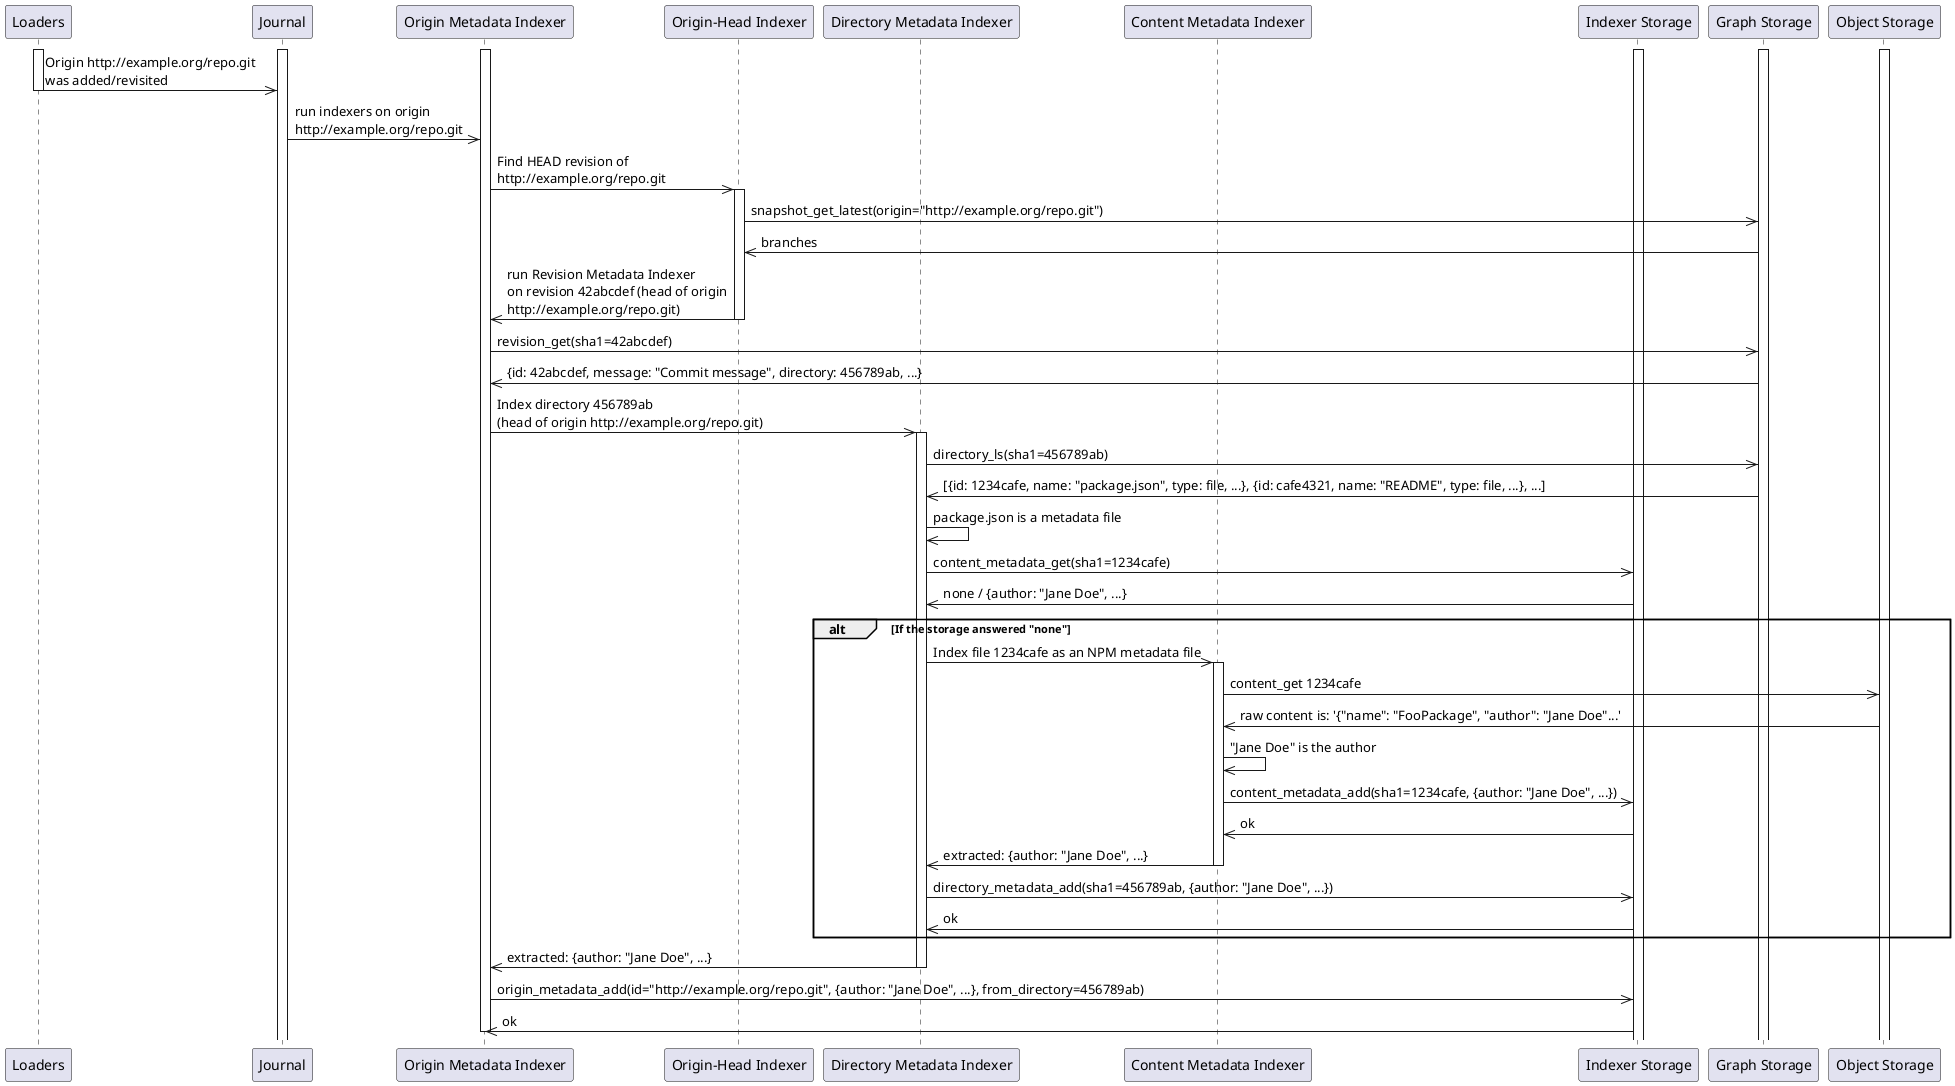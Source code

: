 @startuml
  participant LOADERS as "Loaders"
  participant JOURNAL as "Journal"
  participant IDX_ORIG_META as "Origin Metadata Indexer"
  participant IDX_ORIG_HEAD as "Origin-Head Indexer"
  participant IDX_DIR_META as "Directory Metadata Indexer"
  participant IDX_CONT_META as "Content Metadata Indexer"
  participant IDX_STORAGE as "Indexer Storage"
  participant STORAGE as "Graph Storage"
  participant OBJ_STORAGE as "Object Storage"

  activate OBJ_STORAGE
  activate IDX_STORAGE
  activate STORAGE
  activate JOURNAL
  activate IDX_ORIG_META

  activate LOADERS

  LOADERS->>JOURNAL: Origin http://example.org/repo.git\nwas added/revisited
  deactivate LOADERS

  JOURNAL->>IDX_ORIG_META: run indexers on origin\nhttp://example.org/repo.git

  IDX_ORIG_META->>IDX_ORIG_HEAD: Find HEAD revision of\nhttp://example.org/repo.git
  activate IDX_ORIG_HEAD

  IDX_ORIG_HEAD->>STORAGE: snapshot_get_latest(origin="http://example.org/repo.git")

  STORAGE->>IDX_ORIG_HEAD: branches

  IDX_ORIG_HEAD->>IDX_ORIG_META: run Revision Metadata Indexer\non revision 42abcdef (head of origin\nhttp://example.org/repo.git)
  deactivate IDX_ORIG_HEAD

  IDX_ORIG_META->>STORAGE: revision_get(sha1=42abcdef)
  STORAGE->>IDX_ORIG_META: {id: 42abcdef, message: "Commit message", directory: 456789ab, ...}

  IDX_ORIG_META->>IDX_DIR_META: Index directory 456789ab\n(head of origin http://example.org/repo.git)
  activate IDX_DIR_META

  IDX_DIR_META->>STORAGE: directory_ls(sha1=456789ab)
  STORAGE->>IDX_DIR_META: [{id: 1234cafe, name: "package.json", type: file, ...}, {id: cafe4321, name: "README", type: file, ...}, ...]

  IDX_DIR_META->>IDX_DIR_META: package.json is a metadata file

  IDX_DIR_META->>IDX_STORAGE: content_metadata_get(sha1=1234cafe)
  IDX_STORAGE->>IDX_DIR_META: none / {author: "Jane Doe", ...}

  alt If the storage answered "none"
    IDX_DIR_META->>IDX_CONT_META: Index file 1234cafe as an NPM metadata file
    activate IDX_CONT_META

    IDX_CONT_META->>OBJ_STORAGE: content_get 1234cafe

    OBJ_STORAGE->>IDX_CONT_META: raw content is: '{"name": "FooPackage", "author": "Jane Doe"...'

    IDX_CONT_META->>IDX_CONT_META: "Jane Doe" is the author

    IDX_CONT_META->>IDX_STORAGE: content_metadata_add(sha1=1234cafe, {author: "Jane Doe", ...})
    IDX_STORAGE->>IDX_CONT_META: ok

    IDX_CONT_META->>IDX_DIR_META: extracted: {author: "Jane Doe", ...}
    deactivate IDX_CONT_META

    IDX_DIR_META->>IDX_STORAGE: directory_metadata_add(sha1=456789ab, {author: "Jane Doe", ...})
    IDX_STORAGE->>IDX_DIR_META: ok
  end

  IDX_DIR_META->>IDX_ORIG_META: extracted: {author: "Jane Doe", ...}
  deactivate IDX_DIR_META

  IDX_ORIG_META->>IDX_STORAGE: origin_metadata_add(id="http://example.org/repo.git", {author: "Jane Doe", ...}, from_directory=456789ab)
  IDX_STORAGE->>IDX_ORIG_META: ok
  deactivate IDX_ORIG_META


@enduml
